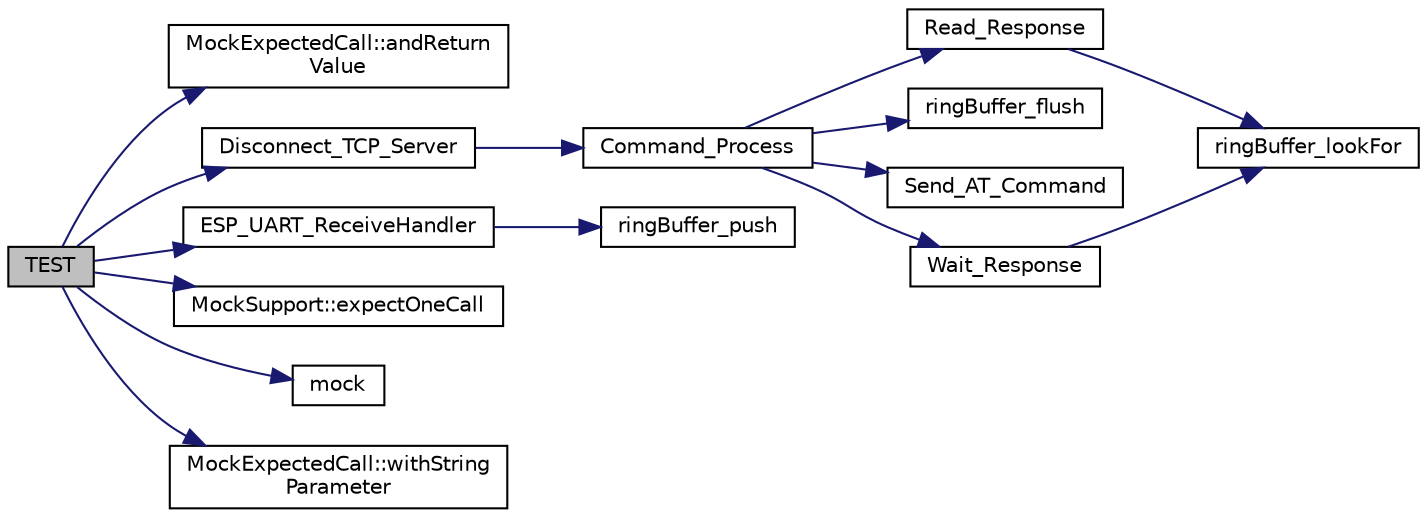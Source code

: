 digraph "TEST"
{
 // LATEX_PDF_SIZE
  edge [fontname="Helvetica",fontsize="10",labelfontname="Helvetica",labelfontsize="10"];
  node [fontname="Helvetica",fontsize="10",shape=record];
  rankdir="LR";
  Node1 [label="TEST",height=0.2,width=0.4,color="black", fillcolor="grey75", style="filled", fontcolor="black",tooltip=" "];
  Node1 -> Node2 [color="midnightblue",fontsize="10",style="solid",fontname="Helvetica"];
  Node2 [label="MockExpectedCall::andReturn\lValue",height=0.2,width=0.4,color="black", fillcolor="white", style="filled",URL="$classMockExpectedCall.html#aaa7df54c3c3eaee85c75a947088458a9",tooltip=" "];
  Node1 -> Node3 [color="midnightblue",fontsize="10",style="solid",fontname="Helvetica"];
  Node3 [label="Disconnect_TCP_Server",height=0.2,width=0.4,color="black", fillcolor="white", style="filled",URL="$esp8266_8c.html#ad97672526ad11bc5060d6c588f750a43",tooltip="This function handles AT commands to disconnect TCP server."];
  Node3 -> Node4 [color="midnightblue",fontsize="10",style="solid",fontname="Helvetica"];
  Node4 [label="Command_Process",height=0.2,width=0.4,color="black", fillcolor="white", style="filled",URL="$esp8266_8c.html#a4d865414cc80220c97d3056c9fad2516",tooltip="This function handles AT commands and waits the messages expected from the ESP8266."];
  Node4 -> Node5 [color="midnightblue",fontsize="10",style="solid",fontname="Helvetica"];
  Node5 [label="Read_Response",height=0.2,width=0.4,color="black", fillcolor="white", style="filled",URL="$esp8266_8c.html#a38e4927f2a0f897c44d993be83e96aba",tooltip="Read the specified message from the ring buffer."];
  Node5 -> Node6 [color="midnightblue",fontsize="10",style="solid",fontname="Helvetica"];
  Node6 [label="ringBuffer_lookFor",height=0.2,width=0.4,color="black", fillcolor="white", style="filled",URL="$ring__buffer_8c.html#ad584e76089ed7066f0b7a45221f19fc4",tooltip="Search a specific data array in the ring buffer ."];
  Node4 -> Node7 [color="midnightblue",fontsize="10",style="solid",fontname="Helvetica"];
  Node7 [label="ringBuffer_flush",height=0.2,width=0.4,color="black", fillcolor="white", style="filled",URL="$ring__buffer_8c.html#ac51239e5fb9265802477417817fbf614",tooltip="Clear the ring buffer."];
  Node4 -> Node8 [color="midnightblue",fontsize="10",style="solid",fontname="Helvetica"];
  Node8 [label="Send_AT_Command",height=0.2,width=0.4,color="black", fillcolor="white", style="filled",URL="$esp8266_8c.html#aa60813d3a65743ce3d8bd71760121bf5",tooltip="AT command send function."];
  Node4 -> Node9 [color="midnightblue",fontsize="10",style="solid",fontname="Helvetica"];
  Node9 [label="Wait_Response",height=0.2,width=0.4,color="black", fillcolor="white", style="filled",URL="$esp8266_8c.html#a1c690cd3883ffc79b729c4d46760cd64",tooltip="Wait the specified message."];
  Node9 -> Node6 [color="midnightblue",fontsize="10",style="solid",fontname="Helvetica"];
  Node1 -> Node10 [color="midnightblue",fontsize="10",style="solid",fontname="Helvetica"];
  Node10 [label="ESP_UART_ReceiveHandler",height=0.2,width=0.4,color="black", fillcolor="white", style="filled",URL="$esp8266_8c.html#a792ca4c0ed1089a8def223a7a37c986e",tooltip="This function is used to pass the UART receive data to the ring buffer."];
  Node10 -> Node11 [color="midnightblue",fontsize="10",style="solid",fontname="Helvetica"];
  Node11 [label="ringBuffer_push",height=0.2,width=0.4,color="black", fillcolor="white", style="filled",URL="$ring__buffer_8c.html#ae864267e4a1ec716e7c3df27a24061e6",tooltip="Write data into the buffer."];
  Node1 -> Node12 [color="midnightblue",fontsize="10",style="solid",fontname="Helvetica"];
  Node12 [label="MockSupport::expectOneCall",height=0.2,width=0.4,color="black", fillcolor="white", style="filled",URL="$classMockSupport.html#ac6f24a24bccf21338e5cc6b889a655b1",tooltip=" "];
  Node1 -> Node13 [color="midnightblue",fontsize="10",style="solid",fontname="Helvetica"];
  Node13 [label="mock",height=0.2,width=0.4,color="black", fillcolor="white", style="filled",URL="$MockSupport_8h.html#ac31c1bc819395bcc9e7ed873f321d4d8",tooltip=" "];
  Node1 -> Node14 [color="midnightblue",fontsize="10",style="solid",fontname="Helvetica"];
  Node14 [label="MockExpectedCall::withString\lParameter",height=0.2,width=0.4,color="black", fillcolor="white", style="filled",URL="$classMockExpectedCall.html#aa630784043d1535457c3478d709e53d7",tooltip=" "];
}
